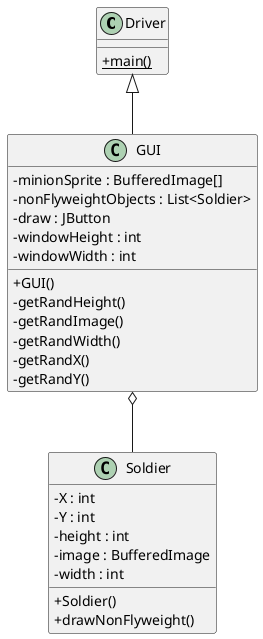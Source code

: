 @startuml

skinparam  classAttributeIconSize 0

    class Driver {
        {static} + main()
    }

    class GUI {
        - minionSprite : BufferedImage[]
        - nonFlyweightObjects : List<Soldier>
        - draw : JButton
        - windowHeight : int
        - windowWidth : int
        + GUI()
        - getRandHeight()
        - getRandImage()
        - getRandWidth()
        - getRandX()
        - getRandY()
    }

    class Soldier {
        - X : int
        - Y : int
        - height : int
        - image : BufferedImage
        - width : int
        + Soldier()
        + drawNonFlyweight()
    }

  GUI -up-|> Driver
  GUI o-- Soldier
@enduml
